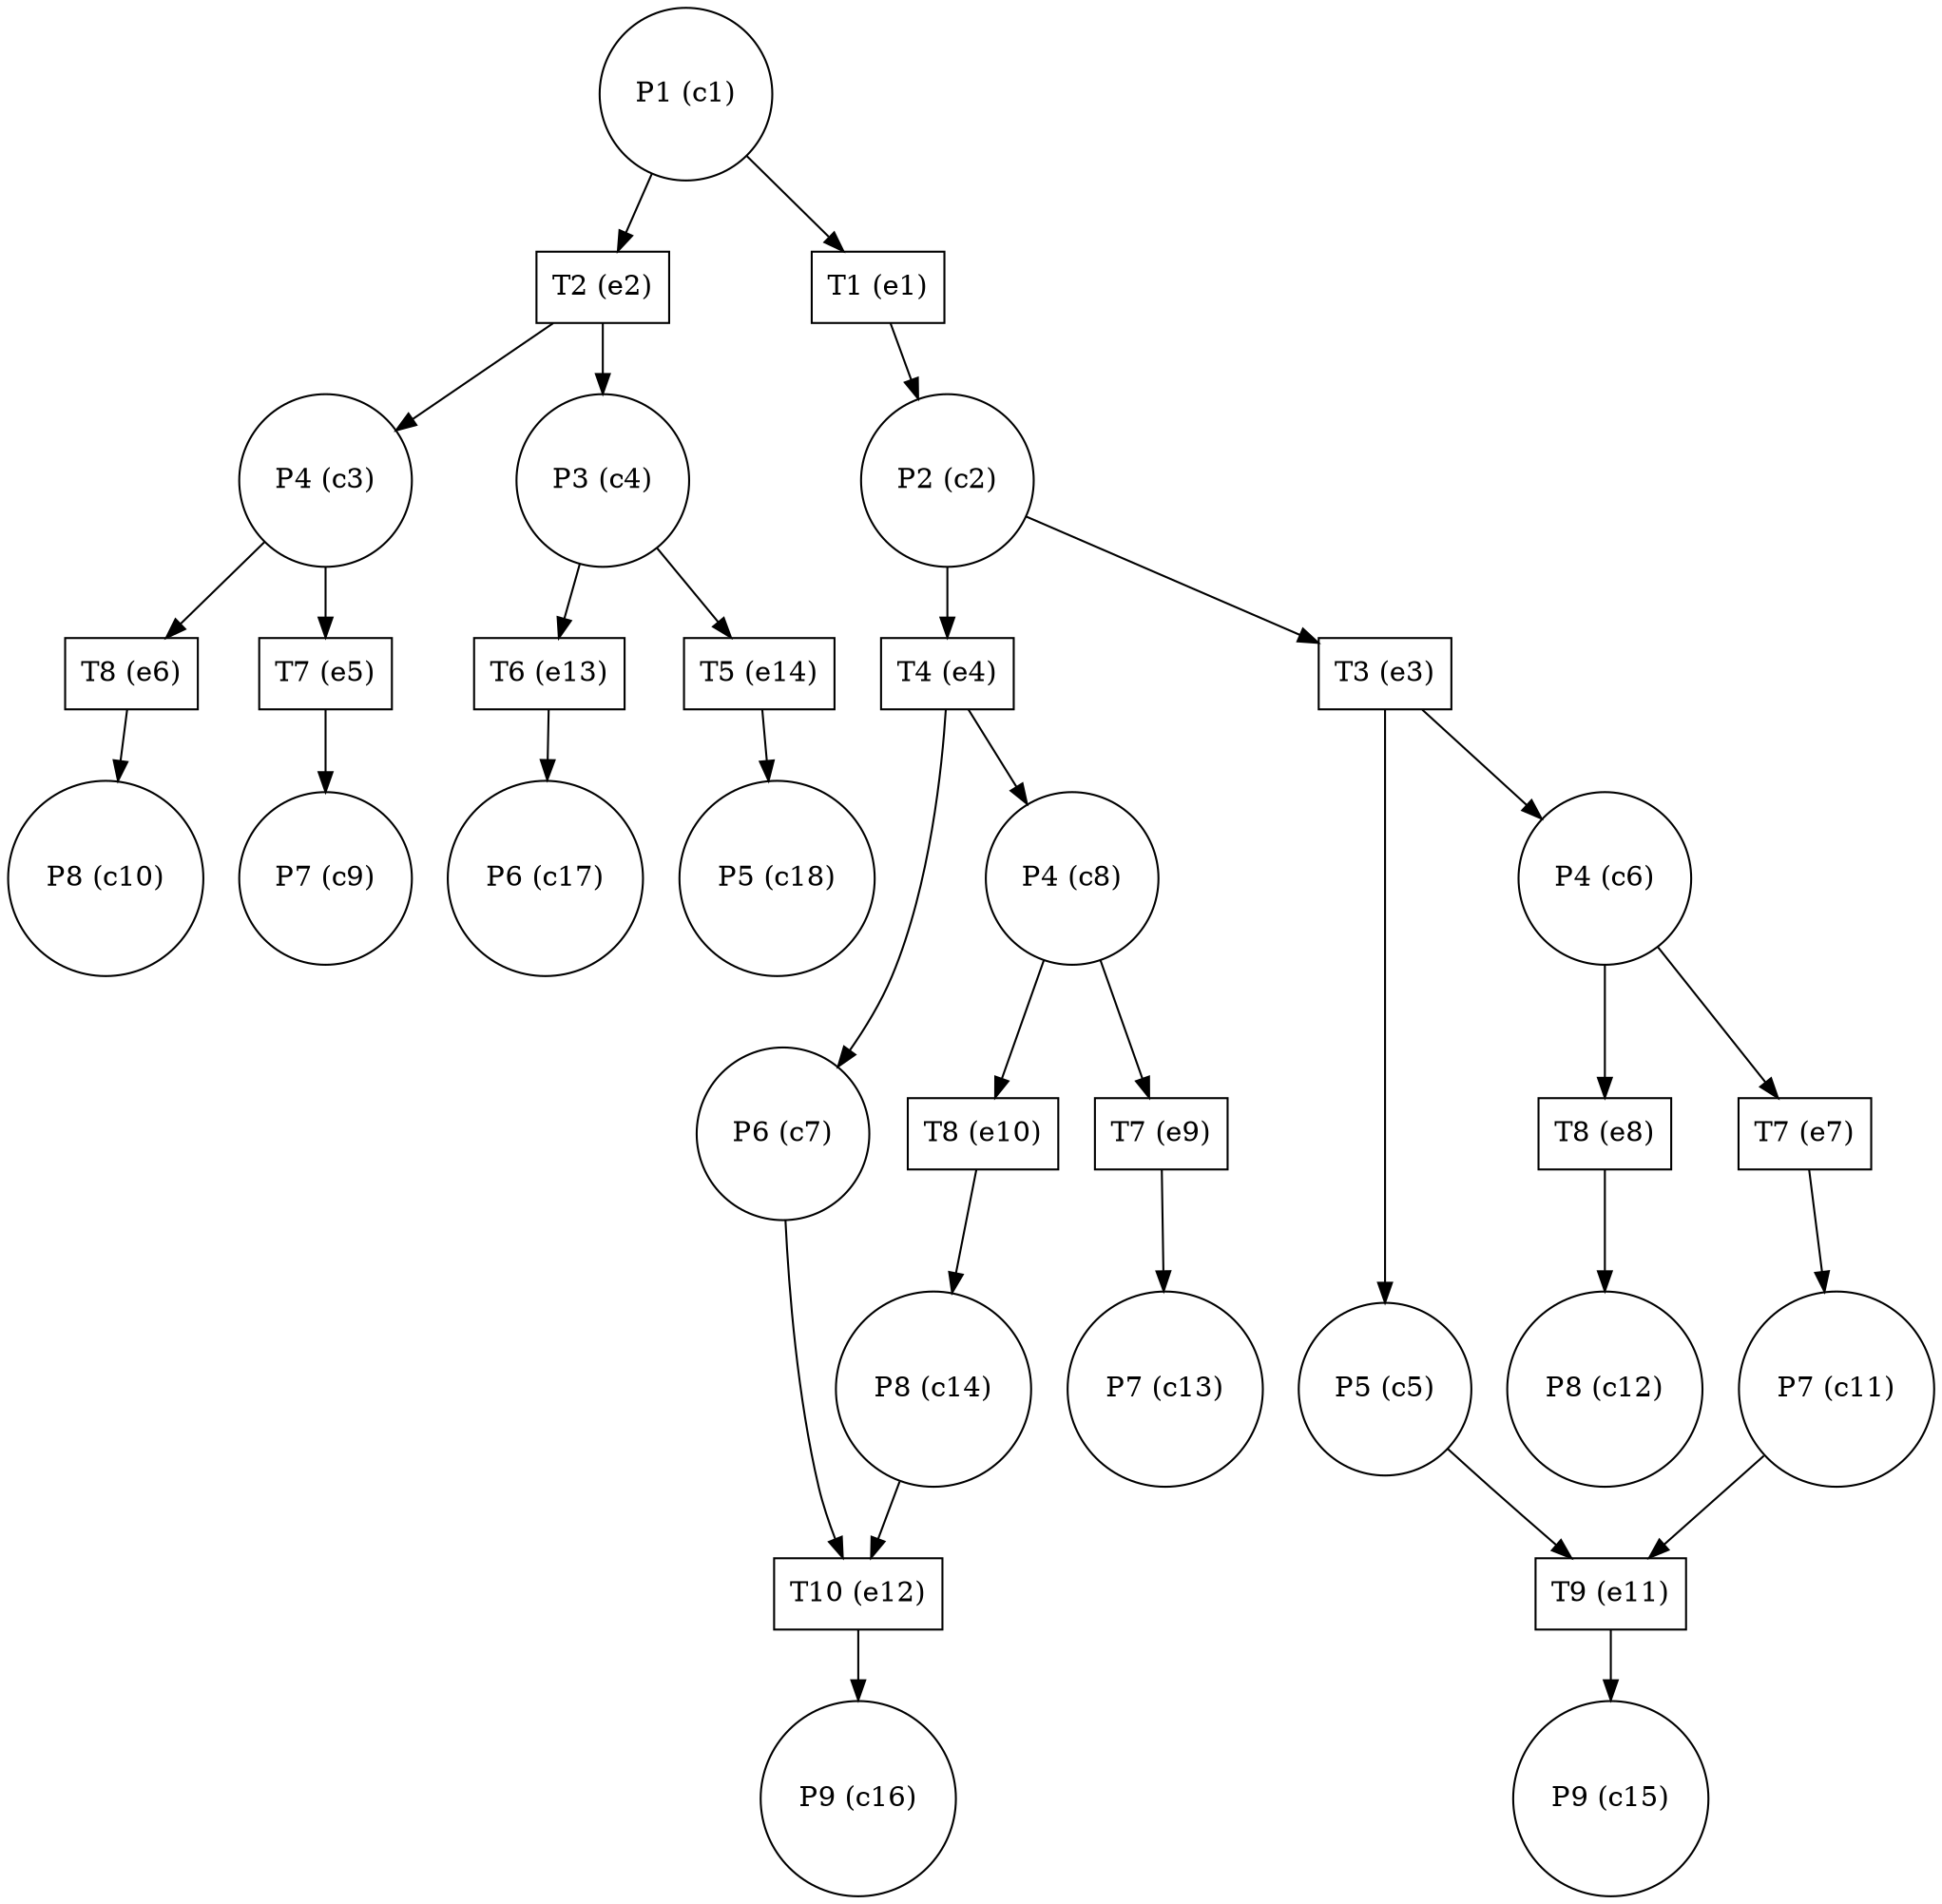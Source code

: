 digraph test {
  c1 -> e2;
  c1 -> e1;
  e1 -> c2;
  c2 -> e4;
  c2 -> e3;
  e2 -> c3;
  c3 -> e6;
  c3 -> e5;
  e2 -> c4;
  c4 -> e13;
  c4 -> e14;
  e3 -> c5;
  c5 -> e11;
  e3 -> c6;
  c6 -> e8;
  c6 -> e7;
  e4 -> c7;
  c7 -> e12;
  e4 -> c8;
  c8 -> e10;
  c8 -> e9;
  e5 -> c9;
  e6 -> c10;
  e7 -> c11;
  c11 -> e11;
  e8 -> c12;
  e9 -> c13;
  e10 -> c14;
  c14 -> e12;
  e11 -> c15;
  e12 -> c16;
  e13 -> c17;
  e14 -> c18;
  c1 [label="P1 (c1)" shape=circle];
  c2 [label="P2 (c2)" shape=circle];
  c3 [label="P4 (c3)" shape=circle];
  c4 [label="P3 (c4)" shape=circle];
  c5 [label="P5 (c5)" shape=circle];
  c6 [label="P4 (c6)" shape=circle];
  c7 [label="P6 (c7)" shape=circle];
  c8 [label="P4 (c8)" shape=circle];
  c9 [label="P7 (c9)" shape=circle];
  c10 [label="P8 (c10)" shape=circle];
  c11 [label="P7 (c11)" shape=circle];
  c12 [label="P8 (c12)" shape=circle];
  c13 [label="P7 (c13)" shape=circle];
  c14 [label="P8 (c14)" shape=circle];
  c15 [label="P9 (c15)" shape=circle];
  c16 [label="P9 (c16)" shape=circle];
  c17 [label="P6 (c17)" shape=circle];
  c18 [label="P5 (c18)" shape=circle];
  e1 [label="T1 (e1)" shape=box];
  e2 [label="T2 (e2)" shape=box];
  e3 [label="T3 (e3)" shape=box];
  e4 [label="T4 (e4)" shape=box];
  e5 [label="T7 (e5)" shape=box];
  e6 [label="T8 (e6)" shape=box];
  e7 [label="T7 (e7)" shape=box];
  e8 [label="T8 (e8)" shape=box];
  e9 [label="T7 (e9)" shape=box];
  e10 [label="T8 (e10)" shape=box];
  e11 [label="T9 (e11)" shape=box];
  e12 [label="T10 (e12)" shape=box];
  e13 [label="T6 (e13)" shape=box];
  e14 [label="T5 (e14)" shape=box];
}
